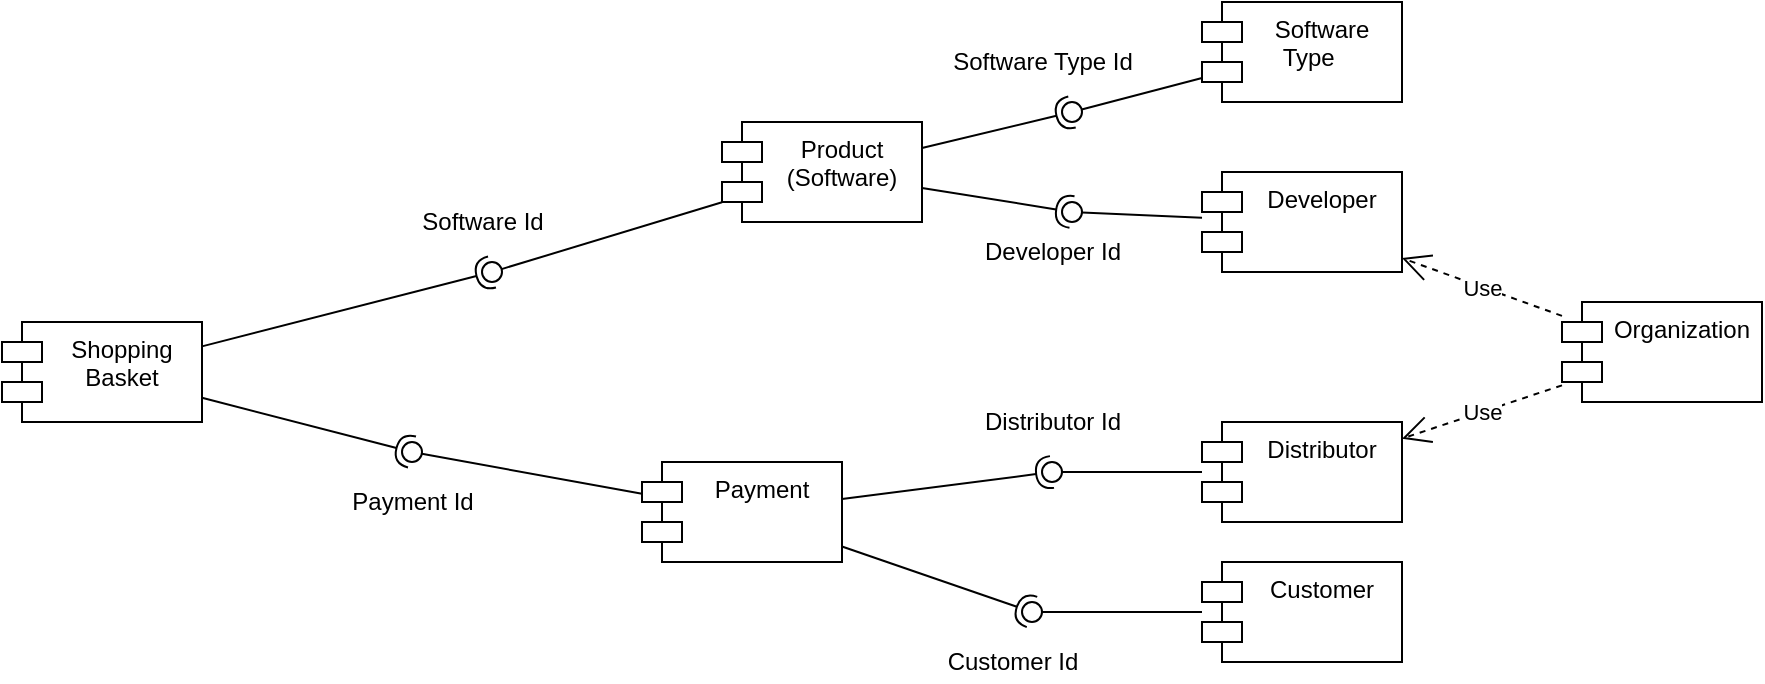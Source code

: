 <mxfile version="16.6.4" type="github">
  <diagram id="DhTkyQSxUMTwu6wX2p3q" name="Page-1">
    <mxGraphModel dx="1278" dy="579" grid="1" gridSize="10" guides="1" tooltips="1" connect="1" arrows="1" fold="1" page="1" pageScale="1" pageWidth="1169" pageHeight="1654" math="0" shadow="0">
      <root>
        <mxCell id="0" />
        <mxCell id="1" parent="0" />
        <mxCell id="XGX5eF3X8VLQE5c7TFZi-1" value="Product&#xa;(Software)" style="shape=module;align=left;spacingLeft=20;align=center;verticalAlign=top;" vertex="1" parent="1">
          <mxGeometry x="500" y="110" width="100" height="50" as="geometry" />
        </mxCell>
        <mxCell id="XGX5eF3X8VLQE5c7TFZi-2" value="Customer" style="shape=module;align=left;spacingLeft=20;align=center;verticalAlign=top;" vertex="1" parent="1">
          <mxGeometry x="740" y="330" width="100" height="50" as="geometry" />
        </mxCell>
        <mxCell id="XGX5eF3X8VLQE5c7TFZi-3" value="Distributor&#xa;" style="shape=module;align=left;spacingLeft=20;align=center;verticalAlign=top;" vertex="1" parent="1">
          <mxGeometry x="740" y="260" width="100" height="50" as="geometry" />
        </mxCell>
        <mxCell id="XGX5eF3X8VLQE5c7TFZi-4" value="Shopping &#xa;Basket" style="shape=module;align=left;spacingLeft=20;align=center;verticalAlign=top;" vertex="1" parent="1">
          <mxGeometry x="140" y="210" width="100" height="50" as="geometry" />
        </mxCell>
        <mxCell id="XGX5eF3X8VLQE5c7TFZi-5" value="" style="rounded=0;orthogonalLoop=1;jettySize=auto;html=1;endArrow=none;endFill=0;sketch=0;sourcePerimeterSpacing=0;targetPerimeterSpacing=0;" edge="1" target="XGX5eF3X8VLQE5c7TFZi-7" parent="1" source="XGX5eF3X8VLQE5c7TFZi-1">
          <mxGeometry relative="1" as="geometry">
            <mxPoint x="280" y="185" as="sourcePoint" />
          </mxGeometry>
        </mxCell>
        <mxCell id="XGX5eF3X8VLQE5c7TFZi-6" value="" style="rounded=0;orthogonalLoop=1;jettySize=auto;html=1;endArrow=halfCircle;endFill=0;entryX=0.5;entryY=0.5;endSize=6;strokeWidth=1;sketch=0;" edge="1" target="XGX5eF3X8VLQE5c7TFZi-7" parent="1" source="XGX5eF3X8VLQE5c7TFZi-4">
          <mxGeometry relative="1" as="geometry">
            <mxPoint x="320" y="185" as="sourcePoint" />
          </mxGeometry>
        </mxCell>
        <mxCell id="XGX5eF3X8VLQE5c7TFZi-7" value="" style="ellipse;whiteSpace=wrap;html=1;align=center;aspect=fixed;resizable=0;points=[];outlineConnect=0;sketch=0;" vertex="1" parent="1">
          <mxGeometry x="380" y="180" width="10" height="10" as="geometry" />
        </mxCell>
        <mxCell id="XGX5eF3X8VLQE5c7TFZi-8" value="Software Id" style="text;html=1;align=center;verticalAlign=middle;resizable=0;points=[];autosize=1;strokeColor=none;fillColor=none;" vertex="1" parent="1">
          <mxGeometry x="340" y="150" width="80" height="20" as="geometry" />
        </mxCell>
        <mxCell id="XGX5eF3X8VLQE5c7TFZi-9" value="" style="rounded=0;orthogonalLoop=1;jettySize=auto;html=1;endArrow=none;endFill=0;sketch=0;sourcePerimeterSpacing=0;targetPerimeterSpacing=0;" edge="1" target="XGX5eF3X8VLQE5c7TFZi-11" parent="1" source="XGX5eF3X8VLQE5c7TFZi-2">
          <mxGeometry relative="1" as="geometry">
            <mxPoint x="640" y="330" as="sourcePoint" />
          </mxGeometry>
        </mxCell>
        <mxCell id="XGX5eF3X8VLQE5c7TFZi-10" value="" style="rounded=0;orthogonalLoop=1;jettySize=auto;html=1;endArrow=halfCircle;endFill=0;entryX=0.5;entryY=0.5;endSize=6;strokeWidth=1;sketch=0;" edge="1" target="XGX5eF3X8VLQE5c7TFZi-11" parent="1" source="XGX5eF3X8VLQE5c7TFZi-17">
          <mxGeometry relative="1" as="geometry">
            <mxPoint x="560" y="270" as="sourcePoint" />
          </mxGeometry>
        </mxCell>
        <mxCell id="XGX5eF3X8VLQE5c7TFZi-11" value="" style="ellipse;whiteSpace=wrap;html=1;align=center;aspect=fixed;resizable=0;points=[];outlineConnect=0;sketch=0;" vertex="1" parent="1">
          <mxGeometry x="650" y="350" width="10" height="10" as="geometry" />
        </mxCell>
        <mxCell id="XGX5eF3X8VLQE5c7TFZi-12" value="Customer Id" style="text;html=1;align=center;verticalAlign=middle;resizable=0;points=[];autosize=1;strokeColor=none;fillColor=none;" vertex="1" parent="1">
          <mxGeometry x="605" y="370" width="80" height="20" as="geometry" />
        </mxCell>
        <mxCell id="XGX5eF3X8VLQE5c7TFZi-13" value="" style="rounded=0;orthogonalLoop=1;jettySize=auto;html=1;endArrow=none;endFill=0;sketch=0;sourcePerimeterSpacing=0;targetPerimeterSpacing=0;" edge="1" target="XGX5eF3X8VLQE5c7TFZi-15" parent="1" source="XGX5eF3X8VLQE5c7TFZi-3">
          <mxGeometry relative="1" as="geometry">
            <mxPoint x="820" y="155" as="sourcePoint" />
          </mxGeometry>
        </mxCell>
        <mxCell id="XGX5eF3X8VLQE5c7TFZi-14" value="" style="rounded=0;orthogonalLoop=1;jettySize=auto;html=1;endArrow=halfCircle;endFill=0;entryX=0.5;entryY=0.5;endSize=6;strokeWidth=1;sketch=0;" edge="1" target="XGX5eF3X8VLQE5c7TFZi-15" parent="1" source="XGX5eF3X8VLQE5c7TFZi-17">
          <mxGeometry relative="1" as="geometry">
            <mxPoint x="830" y="250" as="sourcePoint" />
          </mxGeometry>
        </mxCell>
        <mxCell id="XGX5eF3X8VLQE5c7TFZi-15" value="" style="ellipse;whiteSpace=wrap;html=1;align=center;aspect=fixed;resizable=0;points=[];outlineConnect=0;sketch=0;" vertex="1" parent="1">
          <mxGeometry x="660" y="280" width="10" height="10" as="geometry" />
        </mxCell>
        <mxCell id="XGX5eF3X8VLQE5c7TFZi-16" value="Distributor Id" style="text;html=1;align=center;verticalAlign=middle;resizable=0;points=[];autosize=1;strokeColor=none;fillColor=none;" vertex="1" parent="1">
          <mxGeometry x="625" y="250" width="80" height="20" as="geometry" />
        </mxCell>
        <mxCell id="XGX5eF3X8VLQE5c7TFZi-17" value="Payment" style="shape=module;align=left;spacingLeft=20;align=center;verticalAlign=top;" vertex="1" parent="1">
          <mxGeometry x="460" y="280" width="100" height="50" as="geometry" />
        </mxCell>
        <mxCell id="XGX5eF3X8VLQE5c7TFZi-18" value="" style="rounded=0;orthogonalLoop=1;jettySize=auto;html=1;endArrow=none;endFill=0;sketch=0;sourcePerimeterSpacing=0;targetPerimeterSpacing=0;" edge="1" target="XGX5eF3X8VLQE5c7TFZi-20" parent="1" source="XGX5eF3X8VLQE5c7TFZi-17">
          <mxGeometry relative="1" as="geometry">
            <mxPoint x="280" y="315" as="sourcePoint" />
          </mxGeometry>
        </mxCell>
        <mxCell id="XGX5eF3X8VLQE5c7TFZi-19" value="" style="rounded=0;orthogonalLoop=1;jettySize=auto;html=1;endArrow=halfCircle;endFill=0;entryX=0.5;entryY=0.5;endSize=6;strokeWidth=1;sketch=0;" edge="1" target="XGX5eF3X8VLQE5c7TFZi-20" parent="1" source="XGX5eF3X8VLQE5c7TFZi-4">
          <mxGeometry relative="1" as="geometry">
            <mxPoint x="320" y="315" as="sourcePoint" />
          </mxGeometry>
        </mxCell>
        <mxCell id="XGX5eF3X8VLQE5c7TFZi-20" value="" style="ellipse;whiteSpace=wrap;html=1;align=center;aspect=fixed;resizable=0;points=[];outlineConnect=0;sketch=0;" vertex="1" parent="1">
          <mxGeometry x="340" y="270" width="10" height="10" as="geometry" />
        </mxCell>
        <mxCell id="XGX5eF3X8VLQE5c7TFZi-21" value="Software&#xa;Type    " style="shape=module;align=left;spacingLeft=20;align=center;verticalAlign=top;" vertex="1" parent="1">
          <mxGeometry x="740" y="50" width="100" height="50" as="geometry" />
        </mxCell>
        <mxCell id="XGX5eF3X8VLQE5c7TFZi-22" value="Developer&#xa;" style="shape=module;align=left;spacingLeft=20;align=center;verticalAlign=top;" vertex="1" parent="1">
          <mxGeometry x="740" y="135" width="100" height="50" as="geometry" />
        </mxCell>
        <mxCell id="XGX5eF3X8VLQE5c7TFZi-23" value="Organization" style="shape=module;align=left;spacingLeft=20;align=center;verticalAlign=top;" vertex="1" parent="1">
          <mxGeometry x="920" y="200" width="100" height="50" as="geometry" />
        </mxCell>
        <mxCell id="XGX5eF3X8VLQE5c7TFZi-24" value="Payment Id" style="text;html=1;align=center;verticalAlign=middle;resizable=0;points=[];autosize=1;strokeColor=none;fillColor=none;" vertex="1" parent="1">
          <mxGeometry x="305" y="290" width="80" height="20" as="geometry" />
        </mxCell>
        <mxCell id="XGX5eF3X8VLQE5c7TFZi-25" value="Use" style="endArrow=open;endSize=12;dashed=1;html=1;rounded=0;" edge="1" parent="1" source="XGX5eF3X8VLQE5c7TFZi-23" target="XGX5eF3X8VLQE5c7TFZi-3">
          <mxGeometry width="160" relative="1" as="geometry">
            <mxPoint x="940" y="270" as="sourcePoint" />
            <mxPoint x="1100" y="270" as="targetPoint" />
          </mxGeometry>
        </mxCell>
        <mxCell id="XGX5eF3X8VLQE5c7TFZi-26" value="Use" style="endArrow=open;endSize=12;dashed=1;html=1;rounded=0;" edge="1" parent="1" source="XGX5eF3X8VLQE5c7TFZi-23" target="XGX5eF3X8VLQE5c7TFZi-22">
          <mxGeometry width="160" relative="1" as="geometry">
            <mxPoint x="910" y="110" as="sourcePoint" />
            <mxPoint x="1070" y="110" as="targetPoint" />
          </mxGeometry>
        </mxCell>
        <mxCell id="XGX5eF3X8VLQE5c7TFZi-27" value="" style="rounded=0;orthogonalLoop=1;jettySize=auto;html=1;endArrow=none;endFill=0;sketch=0;sourcePerimeterSpacing=0;targetPerimeterSpacing=0;" edge="1" target="XGX5eF3X8VLQE5c7TFZi-29" parent="1" source="XGX5eF3X8VLQE5c7TFZi-21">
          <mxGeometry relative="1" as="geometry">
            <mxPoint x="490" y="45" as="sourcePoint" />
          </mxGeometry>
        </mxCell>
        <mxCell id="XGX5eF3X8VLQE5c7TFZi-28" value="" style="rounded=0;orthogonalLoop=1;jettySize=auto;html=1;endArrow=halfCircle;endFill=0;entryX=0.5;entryY=0.5;endSize=6;strokeWidth=1;sketch=0;" edge="1" target="XGX5eF3X8VLQE5c7TFZi-29" parent="1" source="XGX5eF3X8VLQE5c7TFZi-1">
          <mxGeometry relative="1" as="geometry">
            <mxPoint x="530" y="45" as="sourcePoint" />
          </mxGeometry>
        </mxCell>
        <mxCell id="XGX5eF3X8VLQE5c7TFZi-29" value="" style="ellipse;whiteSpace=wrap;html=1;align=center;aspect=fixed;resizable=0;points=[];outlineConnect=0;sketch=0;" vertex="1" parent="1">
          <mxGeometry x="670" y="100" width="10" height="10" as="geometry" />
        </mxCell>
        <mxCell id="XGX5eF3X8VLQE5c7TFZi-30" value="" style="rounded=0;orthogonalLoop=1;jettySize=auto;html=1;endArrow=none;endFill=0;sketch=0;sourcePerimeterSpacing=0;targetPerimeterSpacing=0;" edge="1" target="XGX5eF3X8VLQE5c7TFZi-32" parent="1" source="XGX5eF3X8VLQE5c7TFZi-22">
          <mxGeometry relative="1" as="geometry">
            <mxPoint x="670" y="175" as="sourcePoint" />
          </mxGeometry>
        </mxCell>
        <mxCell id="XGX5eF3X8VLQE5c7TFZi-31" value="" style="rounded=0;orthogonalLoop=1;jettySize=auto;html=1;endArrow=halfCircle;endFill=0;entryX=0.5;entryY=0.5;endSize=6;strokeWidth=1;sketch=0;" edge="1" target="XGX5eF3X8VLQE5c7TFZi-32" parent="1" source="XGX5eF3X8VLQE5c7TFZi-1">
          <mxGeometry relative="1" as="geometry">
            <mxPoint x="710" y="175" as="sourcePoint" />
          </mxGeometry>
        </mxCell>
        <mxCell id="XGX5eF3X8VLQE5c7TFZi-32" value="" style="ellipse;whiteSpace=wrap;html=1;align=center;aspect=fixed;resizable=0;points=[];outlineConnect=0;sketch=0;" vertex="1" parent="1">
          <mxGeometry x="670" y="150" width="10" height="10" as="geometry" />
        </mxCell>
        <mxCell id="XGX5eF3X8VLQE5c7TFZi-33" value="Software Type Id" style="text;html=1;align=center;verticalAlign=middle;resizable=0;points=[];autosize=1;strokeColor=none;fillColor=none;" vertex="1" parent="1">
          <mxGeometry x="605" y="70" width="110" height="20" as="geometry" />
        </mxCell>
        <mxCell id="XGX5eF3X8VLQE5c7TFZi-34" value="Developer Id" style="text;html=1;align=center;verticalAlign=middle;resizable=0;points=[];autosize=1;strokeColor=none;fillColor=none;" vertex="1" parent="1">
          <mxGeometry x="625" y="165" width="80" height="20" as="geometry" />
        </mxCell>
      </root>
    </mxGraphModel>
  </diagram>
</mxfile>
